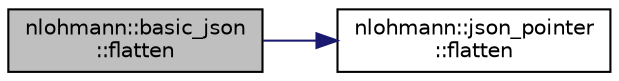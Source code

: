 digraph "nlohmann::basic_json::flatten"
{
 // INTERACTIVE_SVG=YES
  edge [fontname="Helvetica",fontsize="10",labelfontname="Helvetica",labelfontsize="10"];
  node [fontname="Helvetica",fontsize="10",shape=record];
  rankdir="LR";
  Node196 [label="nlohmann::basic_json\l::flatten",height=0.2,width=0.4,color="black", fillcolor="grey75", style="filled", fontcolor="black"];
  Node196 -> Node197 [color="midnightblue",fontsize="10",style="solid",fontname="Helvetica"];
  Node197 [label="nlohmann::json_pointer\l::flatten",height=0.2,width=0.4,color="black", fillcolor="white", style="filled",URL="$classnlohmann_1_1json__pointer.html#ab0d7759d0caa6a0c0187916da28e6ee7"];
}
